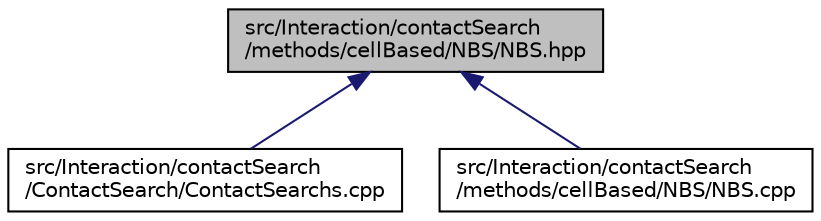 digraph "src/Interaction/contactSearch/methods/cellBased/NBS/NBS.hpp"
{
 // LATEX_PDF_SIZE
  edge [fontname="Helvetica",fontsize="10",labelfontname="Helvetica",labelfontsize="10"];
  node [fontname="Helvetica",fontsize="10",shape=record];
  Node1 [label="src/Interaction/contactSearch\l/methods/cellBased/NBS/NBS.hpp",height=0.2,width=0.4,color="black", fillcolor="grey75", style="filled", fontcolor="black",tooltip=" "];
  Node1 -> Node2 [dir="back",color="midnightblue",fontsize="10",style="solid",fontname="Helvetica"];
  Node2 [label="src/Interaction/contactSearch\l/ContactSearch/ContactSearchs.cpp",height=0.2,width=0.4,color="black", fillcolor="white", style="filled",URL="$ContactSearchs_8cpp.html",tooltip=" "];
  Node1 -> Node3 [dir="back",color="midnightblue",fontsize="10",style="solid",fontname="Helvetica"];
  Node3 [label="src/Interaction/contactSearch\l/methods/cellBased/NBS/NBS.cpp",height=0.2,width=0.4,color="black", fillcolor="white", style="filled",URL="$NBS_8cpp.html",tooltip=" "];
}

